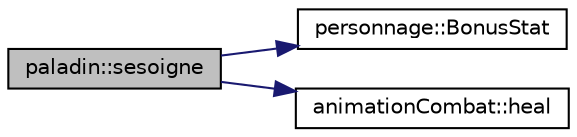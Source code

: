 digraph "paladin::sesoigne"
{
  edge [fontname="Helvetica",fontsize="10",labelfontname="Helvetica",labelfontsize="10"];
  node [fontname="Helvetica",fontsize="10",shape=record];
  rankdir="LR";
  Node13 [label="paladin::sesoigne",height=0.2,width=0.4,color="black", fillcolor="grey75", style="filled", fontcolor="black"];
  Node13 -> Node14 [color="midnightblue",fontsize="10",style="solid",fontname="Helvetica"];
  Node14 [label="personnage::BonusStat",height=0.2,width=0.4,color="black", fillcolor="white", style="filled",URL="$classpersonnage.html#a4682ab356ead77283d2b0f62e230b5a1",tooltip="calcul un bonus en fonction de la caractristique du personnage "];
  Node13 -> Node15 [color="midnightblue",fontsize="10",style="solid",fontname="Helvetica"];
  Node15 [label="animationCombat::heal",height=0.2,width=0.4,color="black", fillcolor="white", style="filled",URL="$classanimation_combat.html#a1cf99a956ed99eeb294cdb15a25351de",tooltip="affiche une animation d&#39;un halo de soin "];
}
